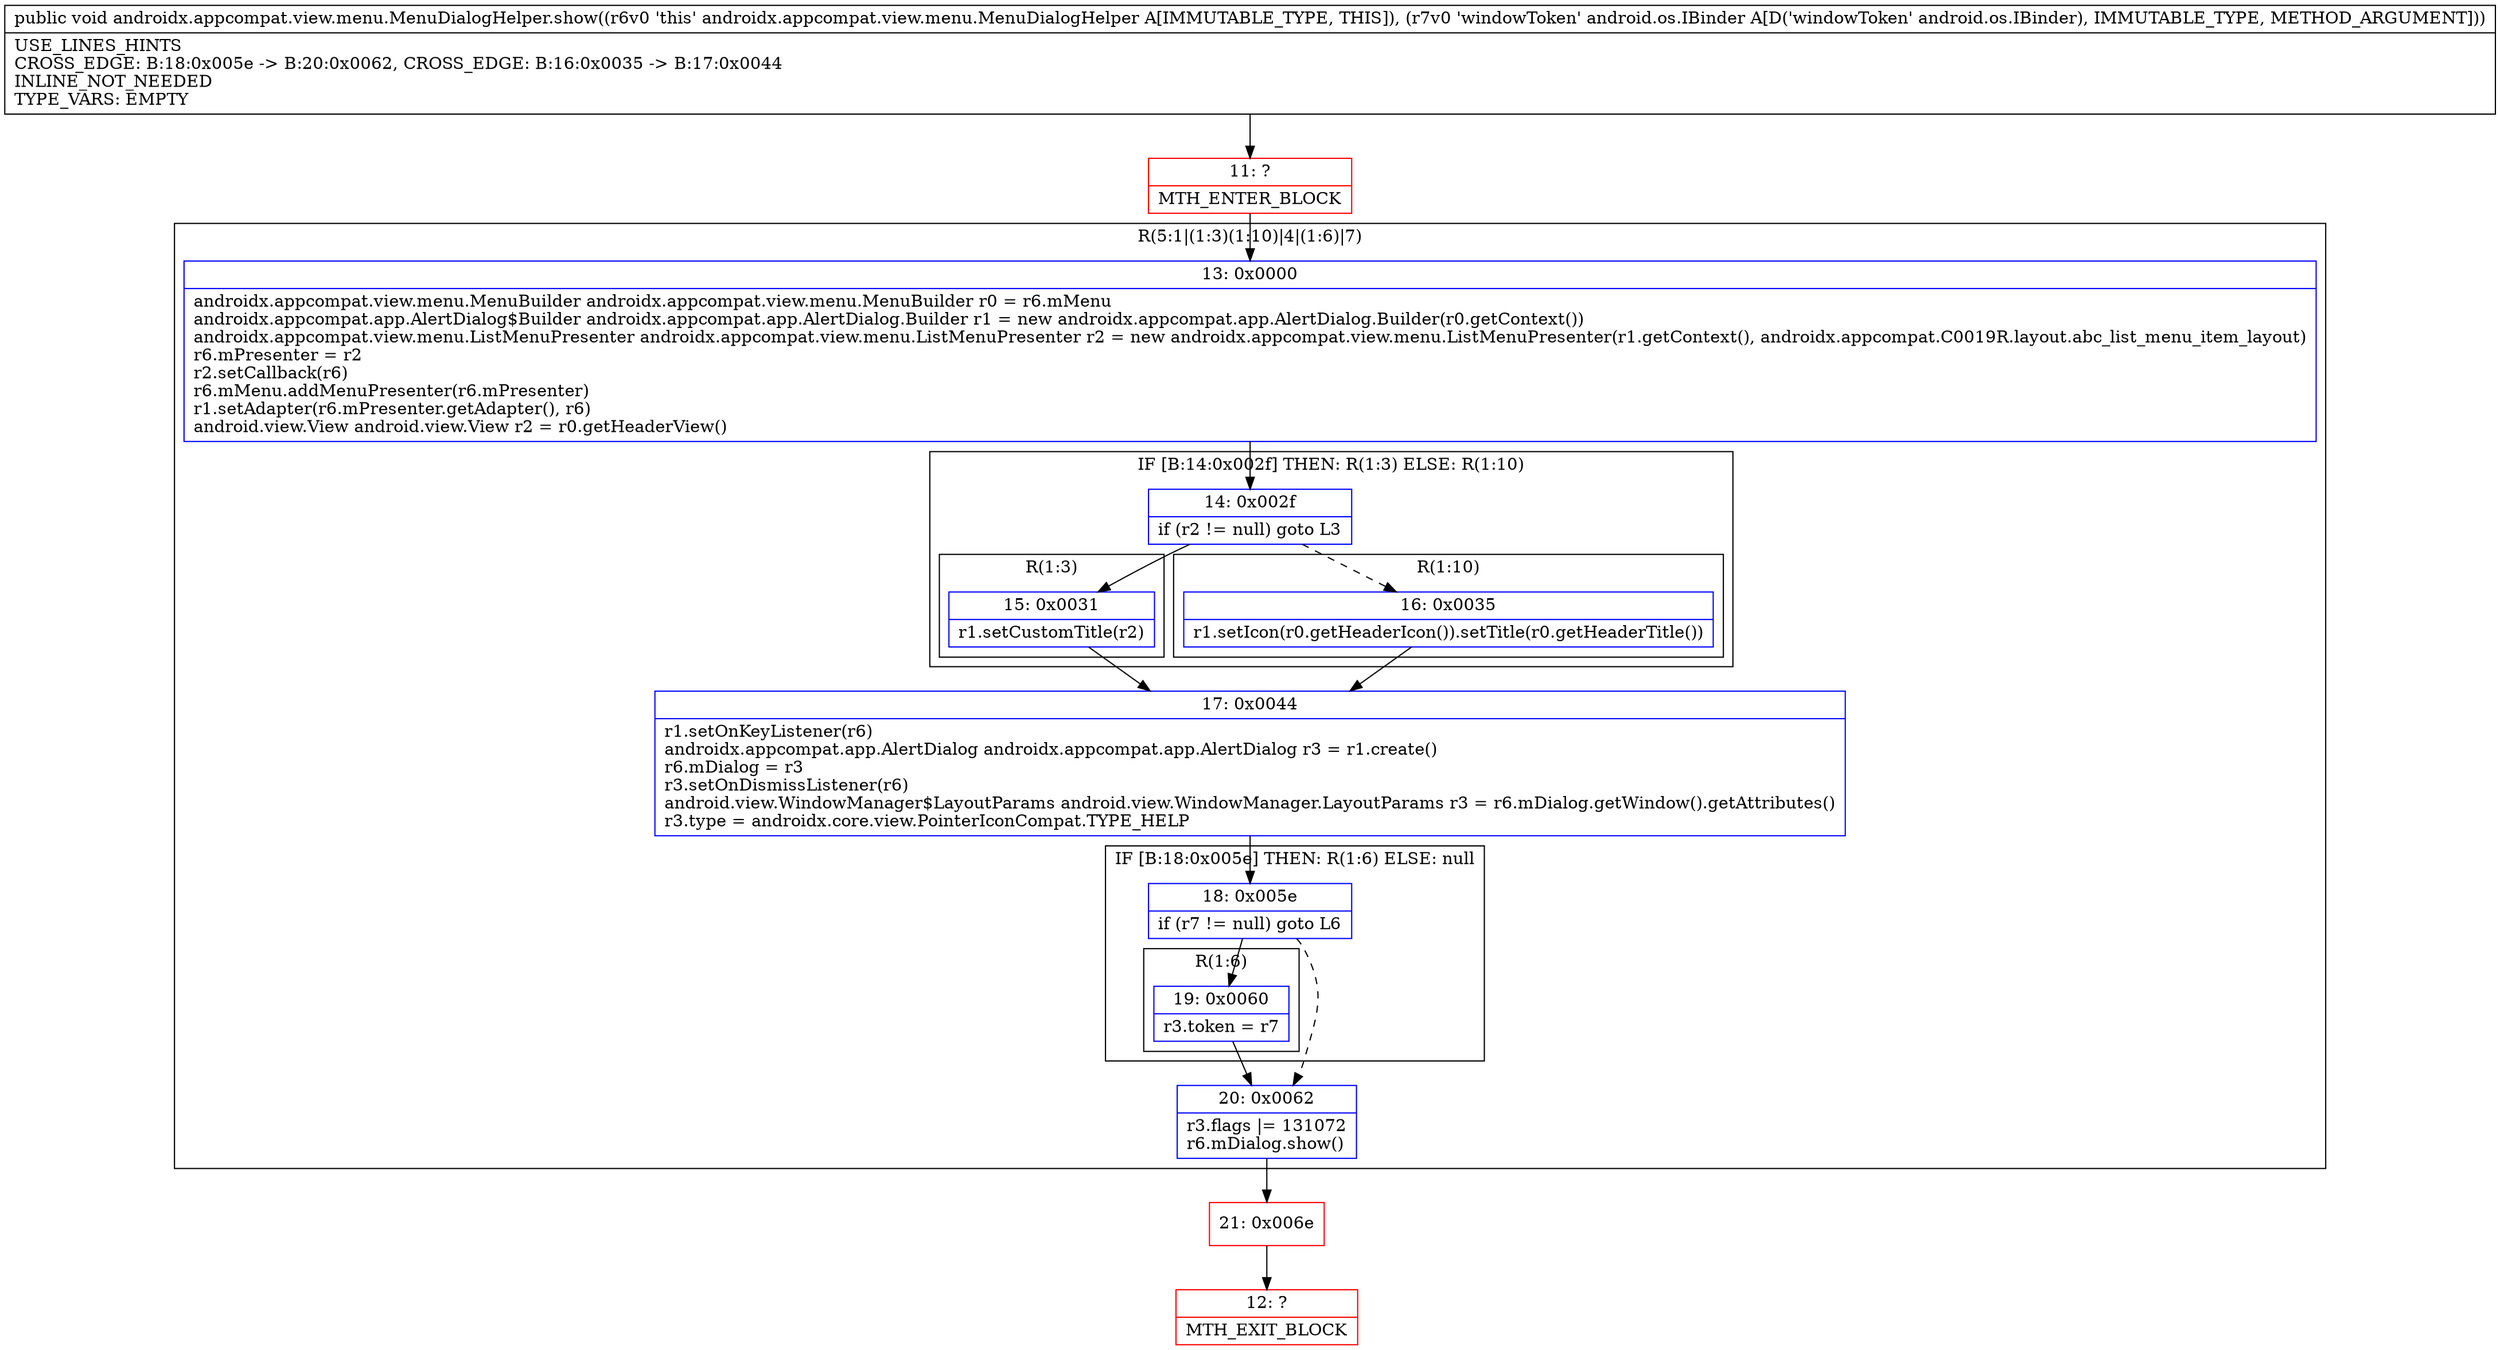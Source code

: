digraph "CFG forandroidx.appcompat.view.menu.MenuDialogHelper.show(Landroid\/os\/IBinder;)V" {
subgraph cluster_Region_1357324971 {
label = "R(5:1|(1:3)(1:10)|4|(1:6)|7)";
node [shape=record,color=blue];
Node_13 [shape=record,label="{13\:\ 0x0000|androidx.appcompat.view.menu.MenuBuilder androidx.appcompat.view.menu.MenuBuilder r0 = r6.mMenu\landroidx.appcompat.app.AlertDialog$Builder androidx.appcompat.app.AlertDialog.Builder r1 = new androidx.appcompat.app.AlertDialog.Builder(r0.getContext())\landroidx.appcompat.view.menu.ListMenuPresenter androidx.appcompat.view.menu.ListMenuPresenter r2 = new androidx.appcompat.view.menu.ListMenuPresenter(r1.getContext(), androidx.appcompat.C0019R.layout.abc_list_menu_item_layout)\lr6.mPresenter = r2\lr2.setCallback(r6)\lr6.mMenu.addMenuPresenter(r6.mPresenter)\lr1.setAdapter(r6.mPresenter.getAdapter(), r6)\landroid.view.View android.view.View r2 = r0.getHeaderView()\l}"];
subgraph cluster_IfRegion_1887679344 {
label = "IF [B:14:0x002f] THEN: R(1:3) ELSE: R(1:10)";
node [shape=record,color=blue];
Node_14 [shape=record,label="{14\:\ 0x002f|if (r2 != null) goto L3\l}"];
subgraph cluster_Region_1695289469 {
label = "R(1:3)";
node [shape=record,color=blue];
Node_15 [shape=record,label="{15\:\ 0x0031|r1.setCustomTitle(r2)\l}"];
}
subgraph cluster_Region_1740749221 {
label = "R(1:10)";
node [shape=record,color=blue];
Node_16 [shape=record,label="{16\:\ 0x0035|r1.setIcon(r0.getHeaderIcon()).setTitle(r0.getHeaderTitle())\l}"];
}
}
Node_17 [shape=record,label="{17\:\ 0x0044|r1.setOnKeyListener(r6)\landroidx.appcompat.app.AlertDialog androidx.appcompat.app.AlertDialog r3 = r1.create()\lr6.mDialog = r3\lr3.setOnDismissListener(r6)\landroid.view.WindowManager$LayoutParams android.view.WindowManager.LayoutParams r3 = r6.mDialog.getWindow().getAttributes()\lr3.type = androidx.core.view.PointerIconCompat.TYPE_HELP\l}"];
subgraph cluster_IfRegion_712826120 {
label = "IF [B:18:0x005e] THEN: R(1:6) ELSE: null";
node [shape=record,color=blue];
Node_18 [shape=record,label="{18\:\ 0x005e|if (r7 != null) goto L6\l}"];
subgraph cluster_Region_421017009 {
label = "R(1:6)";
node [shape=record,color=blue];
Node_19 [shape=record,label="{19\:\ 0x0060|r3.token = r7\l}"];
}
}
Node_20 [shape=record,label="{20\:\ 0x0062|r3.flags \|= 131072\lr6.mDialog.show()\l}"];
}
Node_11 [shape=record,color=red,label="{11\:\ ?|MTH_ENTER_BLOCK\l}"];
Node_21 [shape=record,color=red,label="{21\:\ 0x006e}"];
Node_12 [shape=record,color=red,label="{12\:\ ?|MTH_EXIT_BLOCK\l}"];
MethodNode[shape=record,label="{public void androidx.appcompat.view.menu.MenuDialogHelper.show((r6v0 'this' androidx.appcompat.view.menu.MenuDialogHelper A[IMMUTABLE_TYPE, THIS]), (r7v0 'windowToken' android.os.IBinder A[D('windowToken' android.os.IBinder), IMMUTABLE_TYPE, METHOD_ARGUMENT]))  | USE_LINES_HINTS\lCROSS_EDGE: B:18:0x005e \-\> B:20:0x0062, CROSS_EDGE: B:16:0x0035 \-\> B:17:0x0044\lINLINE_NOT_NEEDED\lTYPE_VARS: EMPTY\l}"];
MethodNode -> Node_11;Node_13 -> Node_14;
Node_14 -> Node_15;
Node_14 -> Node_16[style=dashed];
Node_15 -> Node_17;
Node_16 -> Node_17;
Node_17 -> Node_18;
Node_18 -> Node_19;
Node_18 -> Node_20[style=dashed];
Node_19 -> Node_20;
Node_20 -> Node_21;
Node_11 -> Node_13;
Node_21 -> Node_12;
}

